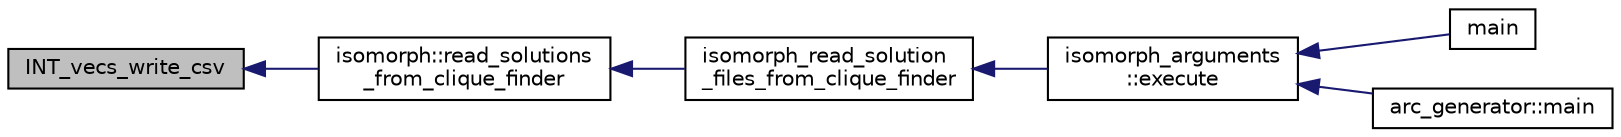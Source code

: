 digraph "INT_vecs_write_csv"
{
  edge [fontname="Helvetica",fontsize="10",labelfontname="Helvetica",labelfontsize="10"];
  node [fontname="Helvetica",fontsize="10",shape=record];
  rankdir="LR";
  Node9377 [label="INT_vecs_write_csv",height=0.2,width=0.4,color="black", fillcolor="grey75", style="filled", fontcolor="black"];
  Node9377 -> Node9378 [dir="back",color="midnightblue",fontsize="10",style="solid",fontname="Helvetica"];
  Node9378 [label="isomorph::read_solutions\l_from_clique_finder",height=0.2,width=0.4,color="black", fillcolor="white", style="filled",URL="$d3/d5f/classisomorph.html#a14c4ac27b0d97d338e14ac0d183c5c64"];
  Node9378 -> Node9379 [dir="back",color="midnightblue",fontsize="10",style="solid",fontname="Helvetica"];
  Node9379 [label="isomorph_read_solution\l_files_from_clique_finder",height=0.2,width=0.4,color="black", fillcolor="white", style="filled",URL="$d4/d7e/isomorph__global_8_c.html#ad8be067333430bfdd26c0a34549f4556"];
  Node9379 -> Node9380 [dir="back",color="midnightblue",fontsize="10",style="solid",fontname="Helvetica"];
  Node9380 [label="isomorph_arguments\l::execute",height=0.2,width=0.4,color="black", fillcolor="white", style="filled",URL="$d5/de4/classisomorph__arguments.html#aa85e472d14906abdd5672dc66027583e"];
  Node9380 -> Node9381 [dir="back",color="midnightblue",fontsize="10",style="solid",fontname="Helvetica"];
  Node9381 [label="main",height=0.2,width=0.4,color="black", fillcolor="white", style="filled",URL="$d1/d5e/blt__main_8_c.html#a217dbf8b442f20279ea00b898af96f52"];
  Node9380 -> Node9382 [dir="back",color="midnightblue",fontsize="10",style="solid",fontname="Helvetica"];
  Node9382 [label="arc_generator::main",height=0.2,width=0.4,color="black", fillcolor="white", style="filled",URL="$d4/d21/classarc__generator.html#ad80140b51b165dad1fe6ab232be7829a"];
}
